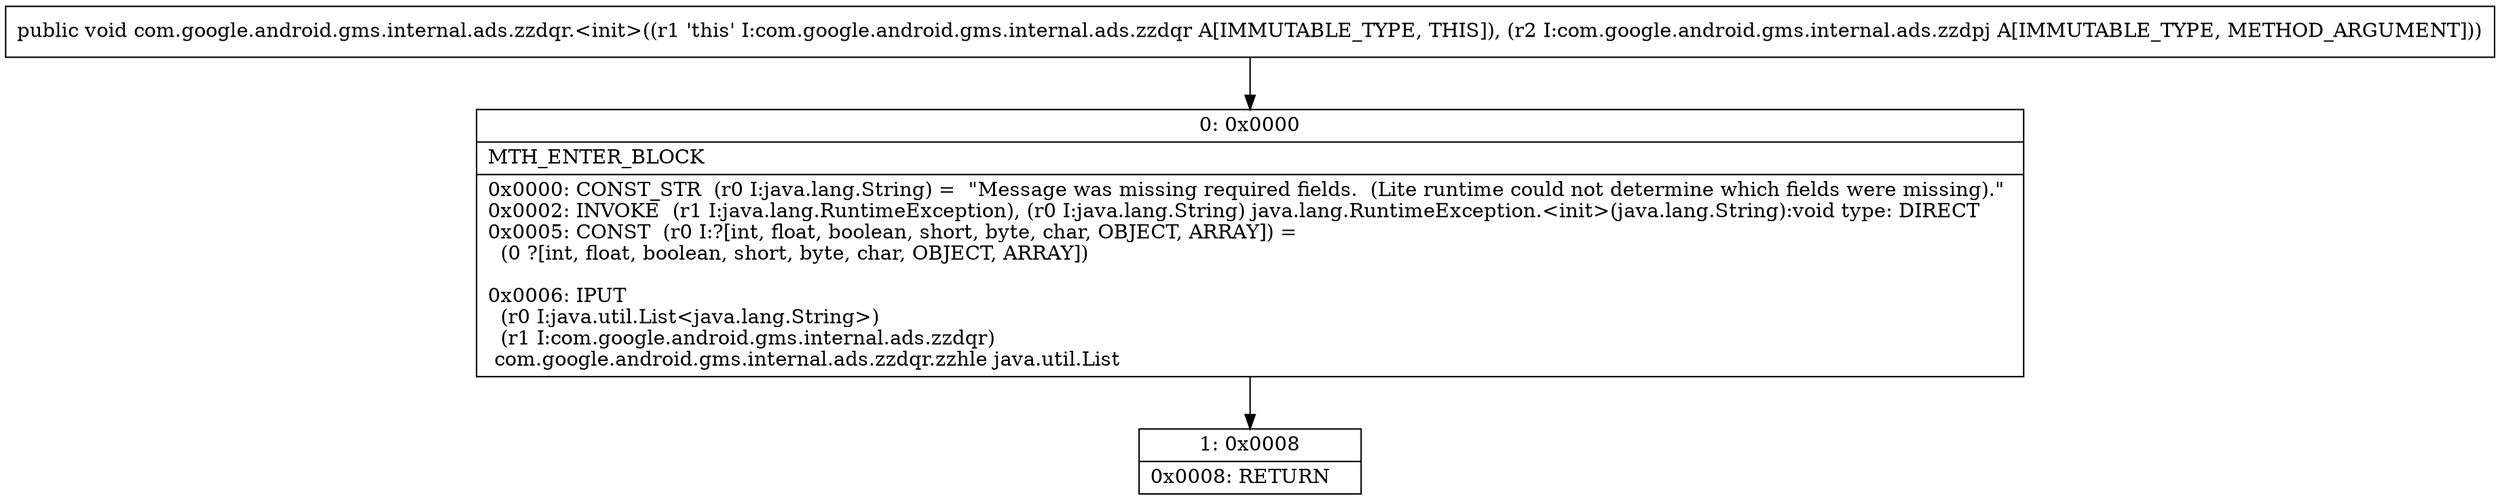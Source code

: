 digraph "CFG forcom.google.android.gms.internal.ads.zzdqr.\<init\>(Lcom\/google\/android\/gms\/internal\/ads\/zzdpj;)V" {
Node_0 [shape=record,label="{0\:\ 0x0000|MTH_ENTER_BLOCK\l|0x0000: CONST_STR  (r0 I:java.lang.String) =  \"Message was missing required fields.  (Lite runtime could not determine which fields were missing).\" \l0x0002: INVOKE  (r1 I:java.lang.RuntimeException), (r0 I:java.lang.String) java.lang.RuntimeException.\<init\>(java.lang.String):void type: DIRECT \l0x0005: CONST  (r0 I:?[int, float, boolean, short, byte, char, OBJECT, ARRAY]) = \l  (0 ?[int, float, boolean, short, byte, char, OBJECT, ARRAY])\l \l0x0006: IPUT  \l  (r0 I:java.util.List\<java.lang.String\>)\l  (r1 I:com.google.android.gms.internal.ads.zzdqr)\l com.google.android.gms.internal.ads.zzdqr.zzhle java.util.List \l}"];
Node_1 [shape=record,label="{1\:\ 0x0008|0x0008: RETURN   \l}"];
MethodNode[shape=record,label="{public void com.google.android.gms.internal.ads.zzdqr.\<init\>((r1 'this' I:com.google.android.gms.internal.ads.zzdqr A[IMMUTABLE_TYPE, THIS]), (r2 I:com.google.android.gms.internal.ads.zzdpj A[IMMUTABLE_TYPE, METHOD_ARGUMENT])) }"];
MethodNode -> Node_0;
Node_0 -> Node_1;
}

